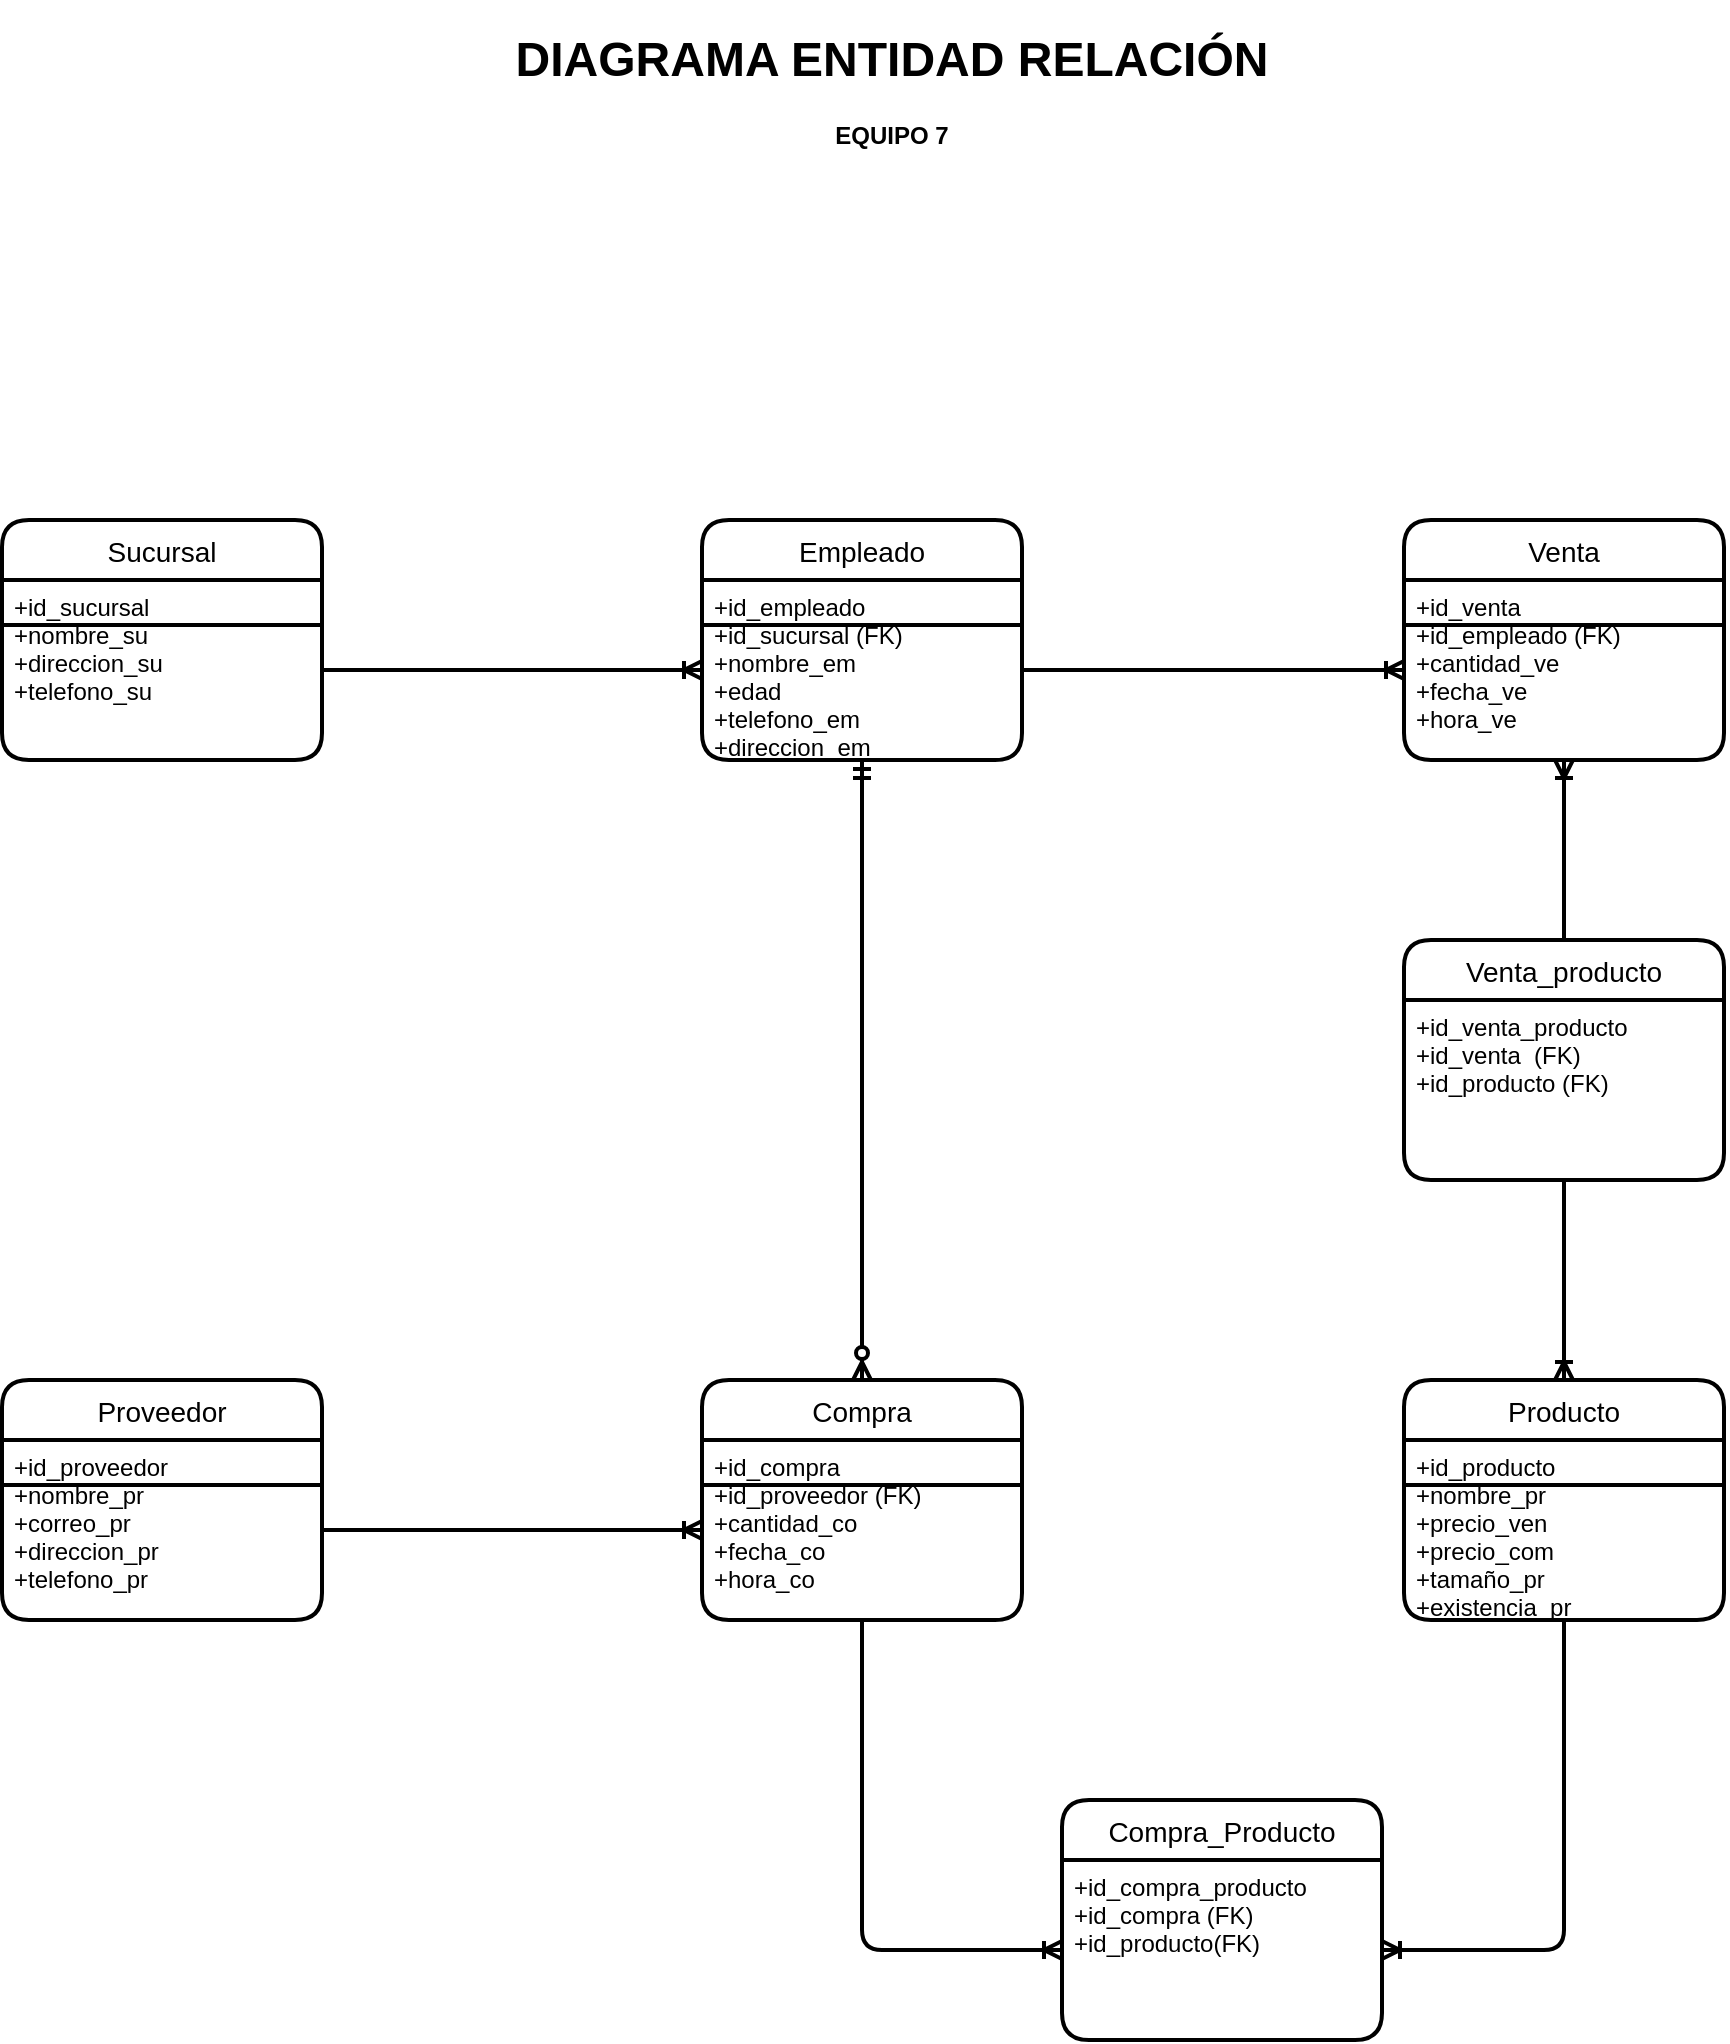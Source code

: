 <mxfile version="13.7.8" type="github">
  <diagram id="lURr1SUzgLX1jMfKgT8y" name="Page-1">
    <mxGraphModel dx="868" dy="472" grid="1" gridSize="10" guides="1" tooltips="1" connect="1" arrows="1" fold="1" page="1" pageScale="1" pageWidth="1654" pageHeight="1169" math="0" shadow="0">
      <root>
        <mxCell id="0" />
        <mxCell id="1" parent="0" />
        <mxCell id="yS4Auysj0yb1mgpmarGh-30" value="" style="fontSize=12;html=1;endArrow=ERzeroToMany;startArrow=ERmandOne;strokeWidth=2;entryX=0.5;entryY=0;entryDx=0;entryDy=0;exitX=0.5;exitY=1;exitDx=0;exitDy=0;" parent="1" source="yS4Auysj0yb1mgpmarGh-12" target="yS4Auysj0yb1mgpmarGh-13" edge="1">
          <mxGeometry width="100" height="100" relative="1" as="geometry">
            <mxPoint x="680" y="610" as="sourcePoint" />
            <mxPoint x="780" y="510" as="targetPoint" />
          </mxGeometry>
        </mxCell>
        <mxCell id="yS4Auysj0yb1mgpmarGh-11" value="Empleado" style="swimlane;childLayout=stackLayout;horizontal=1;startSize=30;horizontalStack=0;rounded=1;fontSize=14;fontStyle=0;strokeWidth=2;resizeParent=0;resizeLast=1;shadow=0;dashed=0;align=center;" parent="1" vertex="1">
          <mxGeometry x="750" y="340" width="160" height="120" as="geometry" />
        </mxCell>
        <mxCell id="yS4Auysj0yb1mgpmarGh-12" value="+id_empleado&#xa;+id_sucursal (FK)&#xa;+nombre_em&#xa;+edad&#xa;+telefono_em&#xa;+direccion_em" style="align=left;strokeColor=none;fillColor=none;spacingLeft=4;fontSize=12;verticalAlign=top;resizable=0;rotatable=0;part=1;" parent="yS4Auysj0yb1mgpmarGh-11" vertex="1">
          <mxGeometry y="30" width="160" height="90" as="geometry" />
        </mxCell>
        <mxCell id="yS4Auysj0yb1mgpmarGh-38" value="" style="endArrow=none;html=1;strokeWidth=2;exitX=0;exitY=0.25;exitDx=0;exitDy=0;entryX=1;entryY=0.25;entryDx=0;entryDy=0;" parent="yS4Auysj0yb1mgpmarGh-11" source="yS4Auysj0yb1mgpmarGh-12" target="yS4Auysj0yb1mgpmarGh-12" edge="1">
          <mxGeometry width="50" height="50" relative="1" as="geometry">
            <mxPoint x="210" y="40" as="sourcePoint" />
            <mxPoint x="260" y="-10" as="targetPoint" />
          </mxGeometry>
        </mxCell>
        <mxCell id="yS4Auysj0yb1mgpmarGh-40" value="&lt;h1&gt;DIAGRAMA ENTIDAD RELACIÓN&lt;/h1&gt;&lt;div&gt;&lt;b&gt;EQUIPO 7&lt;/b&gt;&lt;/div&gt;&lt;div&gt;&lt;b&gt;&lt;br&gt;&lt;/b&gt;&lt;/div&gt;" style="text;html=1;strokeColor=none;fillColor=none;spacing=5;spacingTop=-20;whiteSpace=wrap;overflow=hidden;rounded=0;align=center;" parent="1" vertex="1">
          <mxGeometry x="620" y="90" width="450" height="120" as="geometry" />
        </mxCell>
        <mxCell id="yS4Auysj0yb1mgpmarGh-1" value="Sucursal" style="swimlane;childLayout=stackLayout;horizontal=1;startSize=30;horizontalStack=0;rounded=1;fontSize=14;fontStyle=0;strokeWidth=2;resizeParent=0;resizeLast=1;shadow=0;dashed=0;align=center;" parent="1" vertex="1">
          <mxGeometry x="400" y="340" width="160" height="120" as="geometry" />
        </mxCell>
        <mxCell id="yS4Auysj0yb1mgpmarGh-2" value="+id_sucursal&#xa;+nombre_su&#xa;+direccion_su&#xa;+telefono_su" style="align=left;strokeColor=none;fillColor=none;spacingLeft=4;fontSize=12;verticalAlign=top;resizable=0;rotatable=0;part=1;" parent="yS4Auysj0yb1mgpmarGh-1" vertex="1">
          <mxGeometry y="30" width="160" height="90" as="geometry" />
        </mxCell>
        <mxCell id="yS4Auysj0yb1mgpmarGh-33" value="" style="endArrow=none;html=1;strokeWidth=2;exitX=0;exitY=0.25;exitDx=0;exitDy=0;entryX=1;entryY=0.25;entryDx=0;entryDy=0;" parent="yS4Auysj0yb1mgpmarGh-1" source="yS4Auysj0yb1mgpmarGh-2" target="yS4Auysj0yb1mgpmarGh-2" edge="1">
          <mxGeometry width="50" height="50" relative="1" as="geometry">
            <mxPoint x="170" y="220" as="sourcePoint" />
            <mxPoint x="310" y="220" as="targetPoint" />
          </mxGeometry>
        </mxCell>
        <mxCell id="_uHusO7HqeZdsBcVtX60-1" value="" style="edgeStyle=entityRelationEdgeStyle;fontSize=12;html=1;endArrow=ERoneToMany;exitX=1;exitY=0.5;exitDx=0;exitDy=0;entryX=0;entryY=0.5;entryDx=0;entryDy=0;strokeWidth=2;" parent="1" source="yS4Auysj0yb1mgpmarGh-2" target="yS4Auysj0yb1mgpmarGh-12" edge="1">
          <mxGeometry width="100" height="100" relative="1" as="geometry">
            <mxPoint x="610" y="470" as="sourcePoint" />
            <mxPoint x="710" y="370" as="targetPoint" />
          </mxGeometry>
        </mxCell>
        <mxCell id="yS4Auysj0yb1mgpmarGh-15" value="Venta" style="swimlane;childLayout=stackLayout;horizontal=1;startSize=30;horizontalStack=0;rounded=1;fontSize=14;fontStyle=0;strokeWidth=2;resizeParent=0;resizeLast=1;shadow=0;dashed=0;align=center;" parent="1" vertex="1">
          <mxGeometry x="1101" y="340" width="160" height="120" as="geometry" />
        </mxCell>
        <mxCell id="yS4Auysj0yb1mgpmarGh-39" value="" style="endArrow=none;html=1;strokeWidth=2;exitX=0;exitY=0.25;exitDx=0;exitDy=0;entryX=1;entryY=0.25;entryDx=0;entryDy=0;" parent="yS4Auysj0yb1mgpmarGh-15" source="yS4Auysj0yb1mgpmarGh-16" target="yS4Auysj0yb1mgpmarGh-16" edge="1">
          <mxGeometry width="50" height="50" relative="1" as="geometry">
            <mxPoint x="230" y="90" as="sourcePoint" />
            <mxPoint x="280" y="40" as="targetPoint" />
          </mxGeometry>
        </mxCell>
        <mxCell id="yS4Auysj0yb1mgpmarGh-16" value="+id_venta&#xa;+id_empleado (FK)&#xa;+cantidad_ve&#xa;+fecha_ve&#xa;+hora_ve" style="align=left;strokeColor=none;fillColor=none;spacingLeft=4;fontSize=12;verticalAlign=top;resizable=0;rotatable=0;part=1;" parent="yS4Auysj0yb1mgpmarGh-15" vertex="1">
          <mxGeometry y="30" width="160" height="90" as="geometry" />
        </mxCell>
        <mxCell id="_uHusO7HqeZdsBcVtX60-2" value="" style="edgeStyle=entityRelationEdgeStyle;fontSize=12;html=1;endArrow=ERoneToMany;strokeWidth=2;exitX=1;exitY=0.5;exitDx=0;exitDy=0;entryX=0;entryY=0.5;entryDx=0;entryDy=0;" parent="1" source="yS4Auysj0yb1mgpmarGh-12" target="yS4Auysj0yb1mgpmarGh-16" edge="1">
          <mxGeometry width="100" height="100" relative="1" as="geometry">
            <mxPoint x="960" y="470" as="sourcePoint" />
            <mxPoint x="1060" y="370" as="targetPoint" />
          </mxGeometry>
        </mxCell>
        <mxCell id="yS4Auysj0yb1mgpmarGh-13" value="Compra" style="swimlane;childLayout=stackLayout;horizontal=1;startSize=30;horizontalStack=0;rounded=1;fontSize=14;fontStyle=0;strokeWidth=2;resizeParent=0;resizeLast=1;shadow=0;dashed=0;align=center;" parent="1" vertex="1">
          <mxGeometry x="750" y="770" width="160" height="120" as="geometry" />
        </mxCell>
        <mxCell id="yS4Auysj0yb1mgpmarGh-14" value="+id_compra&#xa;+id_proveedor (FK)&#xa;+cantidad_co&#xa;+fecha_co&#xa;+hora_co" style="align=left;strokeColor=none;fillColor=none;spacingLeft=4;fontSize=12;verticalAlign=top;resizable=0;rotatable=0;part=1;" parent="yS4Auysj0yb1mgpmarGh-13" vertex="1">
          <mxGeometry y="30" width="160" height="90" as="geometry" />
        </mxCell>
        <mxCell id="yS4Auysj0yb1mgpmarGh-36" style="edgeStyle=none;rounded=1;orthogonalLoop=1;jettySize=auto;html=1;entryX=0;entryY=0.5;entryDx=0;entryDy=0;strokeWidth=2;" parent="yS4Auysj0yb1mgpmarGh-13" source="yS4Auysj0yb1mgpmarGh-14" target="yS4Auysj0yb1mgpmarGh-14" edge="1">
          <mxGeometry relative="1" as="geometry" />
        </mxCell>
        <mxCell id="yS4Auysj0yb1mgpmarGh-35" value="" style="endArrow=none;html=1;strokeWidth=2;exitX=0;exitY=0.25;exitDx=0;exitDy=0;entryX=1;entryY=0.25;entryDx=0;entryDy=0;" parent="yS4Auysj0yb1mgpmarGh-13" source="yS4Auysj0yb1mgpmarGh-14" target="yS4Auysj0yb1mgpmarGh-14" edge="1">
          <mxGeometry width="50" height="50" relative="1" as="geometry">
            <mxPoint x="200" y="-10" as="sourcePoint" />
            <mxPoint x="250" y="-60" as="targetPoint" />
          </mxGeometry>
        </mxCell>
        <mxCell id="_uHusO7HqeZdsBcVtX60-3" value="Venta_producto" style="swimlane;childLayout=stackLayout;horizontal=1;startSize=30;horizontalStack=0;rounded=1;fontSize=14;fontStyle=0;strokeWidth=2;resizeParent=0;resizeLast=1;shadow=0;dashed=0;align=center;" parent="1" vertex="1">
          <mxGeometry x="1101" y="550" width="160" height="120" as="geometry" />
        </mxCell>
        <mxCell id="_uHusO7HqeZdsBcVtX60-4" value="+id_venta_producto&#xa;+id_venta  (FK)&#xa;+id_producto (FK)" style="align=left;strokeColor=none;fillColor=none;spacingLeft=4;fontSize=12;verticalAlign=top;resizable=0;rotatable=0;part=1;" parent="_uHusO7HqeZdsBcVtX60-3" vertex="1">
          <mxGeometry y="30" width="160" height="90" as="geometry" />
        </mxCell>
        <mxCell id="_uHusO7HqeZdsBcVtX60-5" value="" style="fontSize=12;html=1;endArrow=ERoneToMany;strokeWidth=2;entryX=0.5;entryY=1;entryDx=0;entryDy=0;" parent="1" target="yS4Auysj0yb1mgpmarGh-16" edge="1">
          <mxGeometry width="100" height="100" relative="1" as="geometry">
            <mxPoint x="1181" y="550" as="sourcePoint" />
            <mxPoint x="1370" y="460" as="targetPoint" />
          </mxGeometry>
        </mxCell>
        <mxCell id="yS4Auysj0yb1mgpmarGh-18" value="Producto" style="swimlane;childLayout=stackLayout;horizontal=1;startSize=30;horizontalStack=0;rounded=1;fontSize=14;fontStyle=0;strokeWidth=2;resizeParent=0;resizeLast=1;shadow=0;dashed=0;align=center;" parent="1" vertex="1">
          <mxGeometry x="1101" y="770" width="160" height="120" as="geometry" />
        </mxCell>
        <mxCell id="yS4Auysj0yb1mgpmarGh-19" value="+id_producto&#xa;+nombre_pr&#xa;+precio_ven&#xa;+precio_com&#xa;+tamaño_pr&#xa;+existencia_pr" style="align=left;strokeColor=none;fillColor=none;spacingLeft=4;fontSize=12;verticalAlign=top;resizable=0;rotatable=0;part=1;" parent="yS4Auysj0yb1mgpmarGh-18" vertex="1">
          <mxGeometry y="30" width="160" height="90" as="geometry" />
        </mxCell>
        <mxCell id="yS4Auysj0yb1mgpmarGh-34" value="" style="endArrow=none;html=1;strokeWidth=2;exitX=0;exitY=0.25;exitDx=0;exitDy=0;entryX=1;entryY=0.25;entryDx=0;entryDy=0;" parent="yS4Auysj0yb1mgpmarGh-18" source="yS4Auysj0yb1mgpmarGh-19" target="yS4Auysj0yb1mgpmarGh-19" edge="1">
          <mxGeometry width="50" height="50" relative="1" as="geometry">
            <mxPoint x="-190" y="62.5" as="sourcePoint" />
            <mxPoint x="-30" y="62.5" as="targetPoint" />
          </mxGeometry>
        </mxCell>
        <mxCell id="_uHusO7HqeZdsBcVtX60-6" value="Compra_Producto" style="swimlane;childLayout=stackLayout;horizontal=1;startSize=30;horizontalStack=0;rounded=1;fontSize=14;fontStyle=0;strokeWidth=2;resizeParent=0;resizeLast=1;shadow=0;dashed=0;align=center;" parent="1" vertex="1">
          <mxGeometry x="930" y="980" width="160" height="120" as="geometry" />
        </mxCell>
        <mxCell id="_uHusO7HqeZdsBcVtX60-7" value="+id_compra_producto&#xa;+id_compra (FK)&#xa;+id_producto(FK)" style="align=left;strokeColor=none;fillColor=none;spacingLeft=4;fontSize=12;verticalAlign=top;resizable=0;rotatable=0;part=1;" parent="_uHusO7HqeZdsBcVtX60-6" vertex="1">
          <mxGeometry y="30" width="160" height="90" as="geometry" />
        </mxCell>
        <mxCell id="Gwi3XxGi01VuNW4erpNH-1" value="" style="fontSize=12;html=1;endArrow=ERoneToMany;strokeWidth=2;exitX=0.5;exitY=1;exitDx=0;exitDy=0;entryX=0.5;entryY=0;entryDx=0;entryDy=0;" edge="1" parent="1" source="_uHusO7HqeZdsBcVtX60-4" target="yS4Auysj0yb1mgpmarGh-18">
          <mxGeometry width="100" height="100" relative="1" as="geometry">
            <mxPoint x="940" y="760" as="sourcePoint" />
            <mxPoint x="1040" y="660" as="targetPoint" />
          </mxGeometry>
        </mxCell>
        <mxCell id="yS4Auysj0yb1mgpmarGh-9" value="Proveedor" style="swimlane;childLayout=stackLayout;horizontal=1;startSize=30;horizontalStack=0;rounded=1;fontSize=14;fontStyle=0;strokeWidth=2;resizeParent=0;resizeLast=1;shadow=0;dashed=0;align=center;" parent="1" vertex="1">
          <mxGeometry x="400" y="770" width="160" height="120" as="geometry" />
        </mxCell>
        <mxCell id="yS4Auysj0yb1mgpmarGh-10" value="+id_proveedor&#xa;+nombre_pr&#xa;+correo_pr&#xa;+direccion_pr&#xa;+telefono_pr" style="align=left;strokeColor=none;fillColor=none;spacingLeft=4;fontSize=12;verticalAlign=top;resizable=0;rotatable=0;part=1;" parent="yS4Auysj0yb1mgpmarGh-9" vertex="1">
          <mxGeometry y="30" width="160" height="90" as="geometry" />
        </mxCell>
        <mxCell id="yS4Auysj0yb1mgpmarGh-37" value="" style="endArrow=none;html=1;strokeWidth=2;exitX=0;exitY=0.25;exitDx=0;exitDy=0;entryX=1;entryY=0.25;entryDx=0;entryDy=0;" parent="yS4Auysj0yb1mgpmarGh-9" source="yS4Auysj0yb1mgpmarGh-10" target="yS4Auysj0yb1mgpmarGh-10" edge="1">
          <mxGeometry width="50" height="50" relative="1" as="geometry">
            <mxPoint x="150" y="-20" as="sourcePoint" />
            <mxPoint x="200" y="-70" as="targetPoint" />
          </mxGeometry>
        </mxCell>
        <mxCell id="Gwi3XxGi01VuNW4erpNH-2" value="" style="edgeStyle=entityRelationEdgeStyle;fontSize=12;html=1;endArrow=ERoneToMany;strokeWidth=2;exitX=1;exitY=0.5;exitDx=0;exitDy=0;entryX=0;entryY=0.5;entryDx=0;entryDy=0;" edge="1" parent="1" source="yS4Auysj0yb1mgpmarGh-10" target="yS4Auysj0yb1mgpmarGh-14">
          <mxGeometry width="100" height="100" relative="1" as="geometry">
            <mxPoint x="620" y="840" as="sourcePoint" />
            <mxPoint x="720" y="740" as="targetPoint" />
          </mxGeometry>
        </mxCell>
        <mxCell id="Gwi3XxGi01VuNW4erpNH-4" value="" style="edgeStyle=orthogonalEdgeStyle;fontSize=12;html=1;endArrow=ERoneToMany;strokeWidth=2;entryX=1;entryY=0.5;entryDx=0;entryDy=0;exitX=0.5;exitY=1;exitDx=0;exitDy=0;" edge="1" parent="1" source="yS4Auysj0yb1mgpmarGh-19" target="_uHusO7HqeZdsBcVtX60-7">
          <mxGeometry width="100" height="100" relative="1" as="geometry">
            <mxPoint x="1180" y="1080" as="sourcePoint" />
            <mxPoint x="1280" y="980" as="targetPoint" />
          </mxGeometry>
        </mxCell>
        <mxCell id="Gwi3XxGi01VuNW4erpNH-5" value="" style="edgeStyle=orthogonalEdgeStyle;fontSize=12;html=1;endArrow=ERoneToMany;strokeWidth=2;entryX=0;entryY=0.5;entryDx=0;entryDy=0;exitX=0.5;exitY=1;exitDx=0;exitDy=0;" edge="1" parent="1" source="yS4Auysj0yb1mgpmarGh-14" target="_uHusO7HqeZdsBcVtX60-7">
          <mxGeometry width="100" height="100" relative="1" as="geometry">
            <mxPoint x="730" y="1040" as="sourcePoint" />
            <mxPoint x="830" y="940" as="targetPoint" />
          </mxGeometry>
        </mxCell>
      </root>
    </mxGraphModel>
  </diagram>
</mxfile>
